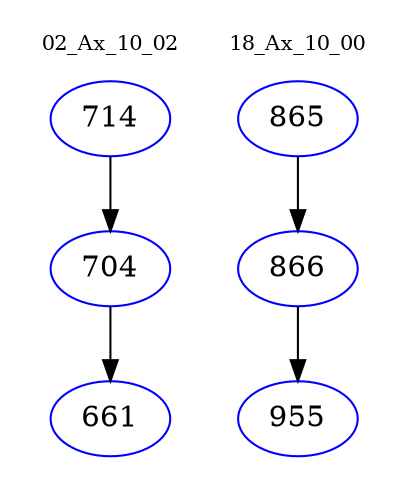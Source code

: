 digraph{
subgraph cluster_0 {
color = white
label = "02_Ax_10_02";
fontsize=10;
T0_714 [label="714", color="blue"]
T0_714 -> T0_704 [color="black"]
T0_704 [label="704", color="blue"]
T0_704 -> T0_661 [color="black"]
T0_661 [label="661", color="blue"]
}
subgraph cluster_1 {
color = white
label = "18_Ax_10_00";
fontsize=10;
T1_865 [label="865", color="blue"]
T1_865 -> T1_866 [color="black"]
T1_866 [label="866", color="blue"]
T1_866 -> T1_955 [color="black"]
T1_955 [label="955", color="blue"]
}
}
